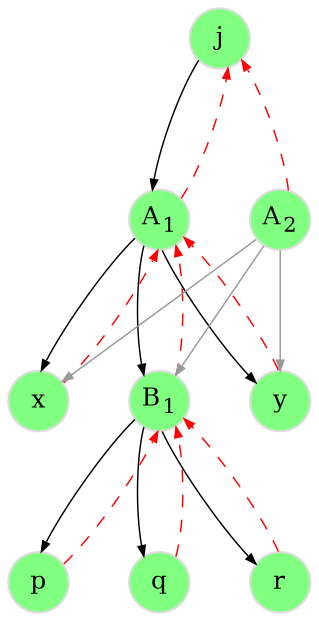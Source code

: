 digraph delete_new {
	graph [
		rankdir="TB"
		bgcolor="white"
		color="white"
		nodesep="0.4"
		ranksep="0.8"
	];

	node [
		fontsize="12"
		style="solid"
		width="0.4"
		height="0.4"
		fixedsize="true"
		penwidth="1.0"
		color="#DDDDDD"
	];

	edge [
		penwidth="0.7"
		color="#000000"
		arrowsize="0.5"
	];


	j  [ label=<j>             style="filled" fillcolor="#80ff80" ];
	a1 [ label=<A<SUB>1</SUB>> style="filled" fillcolor="#80ff80" ];
	x  [ label=<x>             style="filled" fillcolor="#80ff80" ];
	b1 [ label=<B<SUB>1</SUB>> style="filled" fillcolor="#80ff80" ];
	y  [ label=<y>             style="filled" fillcolor="#80ff80" ];
	p  [ label=<p>             style="filled" fillcolor="#80ff80" ];
	q  [ label=<q>             style="filled" fillcolor="#80ff80" ];
	r  [ label=<r>             style="filled" fillcolor="#80ff80" ];
	a2 [ label=<A<SUB>2</SUB>> style="filled" fillcolor="#80ff80" ];

	j  -> a1;
	a1 -> j   [ color="#ff0000" style=dashed ];
	a1 -> x;
	x  -> a1  [ color="#ff0000" style=dashed ];
	a1 -> b1;
	b1 -> a1  [ color="#ff0000" style=dashed ];
	a1 -> y;
	y  -> a1  [ color="#ff0000" style=dashed ];
	b1 -> p;
	p  -> b1  [ color="#ff0000" style=dashed ];
	b1 -> q;
	q  -> b1  [ color="#ff0000" style=dashed ];
	b1 -> r;
	r  -> b1  [ color="#ff0000" style=dashed ];

	j -> a2 [ style=invis ];

	a2 -> j  [ color="#ff0000" style=dashed     ];
	a2 -> x  [ color="#999999" constraint=false ];
	a2 -> b1 [ color="#999999" constraint=false ];
	a2 -> y  [ color="#999999" constraint=false ];
}

